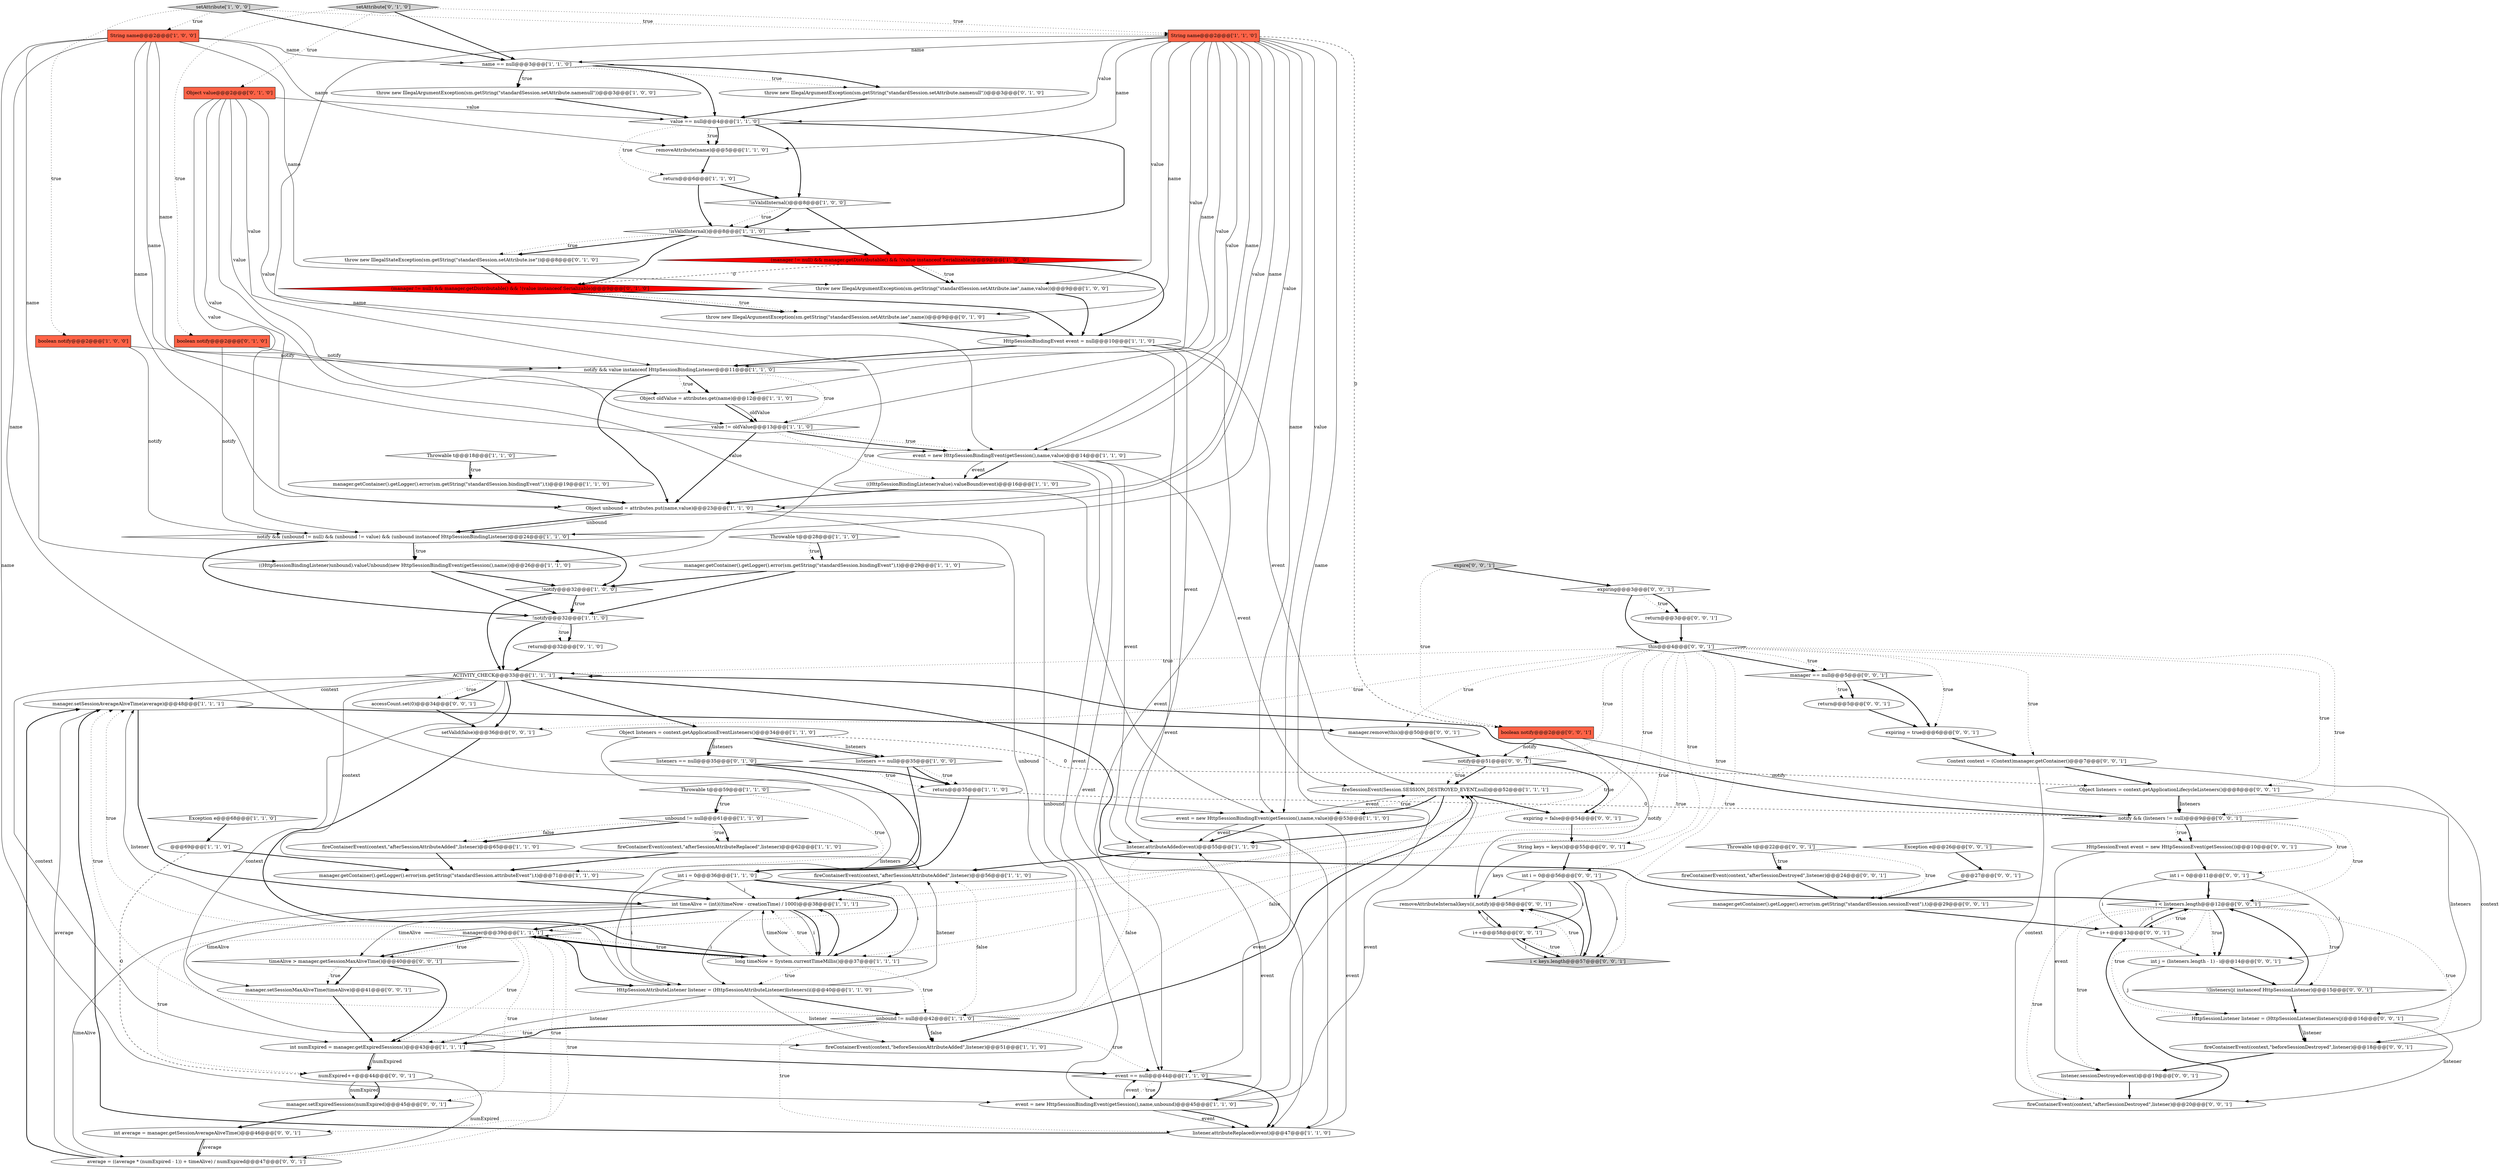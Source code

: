 digraph {
26 [style = filled, label = "((HttpSessionBindingListener)unbound).valueUnbound(new HttpSessionBindingEvent(getSession(),name))@@@26@@@['1', '1', '0']", fillcolor = white, shape = ellipse image = "AAA0AAABBB1BBB"];
27 [style = filled, label = "event = new HttpSessionBindingEvent(getSession(),name,value)@@@14@@@['1', '1', '0']", fillcolor = white, shape = ellipse image = "AAA0AAABBB1BBB"];
67 [style = filled, label = "expire['0', '0', '1']", fillcolor = lightgray, shape = diamond image = "AAA0AAABBB3BBB"];
22 [style = filled, label = "notify && value instanceof HttpSessionBindingListener@@@11@@@['1', '1', '0']", fillcolor = white, shape = diamond image = "AAA0AAABBB1BBB"];
25 [style = filled, label = "HttpSessionBindingEvent event = null@@@10@@@['1', '1', '0']", fillcolor = white, shape = ellipse image = "AAA0AAABBB1BBB"];
98 [style = filled, label = "i++@@@13@@@['0', '0', '1']", fillcolor = white, shape = ellipse image = "AAA0AAABBB3BBB"];
39 [style = filled, label = "Throwable t@@@28@@@['1', '1', '0']", fillcolor = white, shape = diamond image = "AAA0AAABBB1BBB"];
100 [style = filled, label = "removeAttributeInternal(keys(i(,notify)@@@58@@@['0', '0', '1']", fillcolor = white, shape = ellipse image = "AAA0AAABBB3BBB"];
24 [style = filled, label = "notify && (unbound != null) && (unbound != value) && (unbound instanceof HttpSessionBindingListener)@@@24@@@['1', '1', '0']", fillcolor = white, shape = diamond image = "AAA0AAABBB1BBB"];
10 [style = filled, label = "value == null@@@4@@@['1', '1', '0']", fillcolor = white, shape = diamond image = "AAA0AAABBB1BBB"];
12 [style = filled, label = "event = new HttpSessionBindingEvent(getSession(),name,unbound)@@@45@@@['1', '1', '0']", fillcolor = white, shape = ellipse image = "AAA0AAABBB1BBB"];
4 [style = filled, label = "Throwable t@@@18@@@['1', '1', '0']", fillcolor = white, shape = diamond image = "AAA0AAABBB1BBB"];
1 [style = filled, label = "String name@@@2@@@['1', '0', '0']", fillcolor = tomato, shape = box image = "AAA0AAABBB1BBB"];
41 [style = filled, label = "return@@@35@@@['1', '1', '0']", fillcolor = white, shape = ellipse image = "AAA0AAABBB1BBB"];
5 [style = filled, label = "ACTIVITY_CHECK@@@33@@@['1', '1', '1']", fillcolor = white, shape = diamond image = "AAA0AAABBB1BBB"];
31 [style = filled, label = "manager.setSessionAverageAliveTime(average)@@@48@@@['1', '1', '1']", fillcolor = white, shape = ellipse image = "AAA0AAABBB1BBB"];
38 [style = filled, label = "(manager != null) && manager.getDistributable() && !(value instanceof Serializable)@@@9@@@['1', '0', '0']", fillcolor = red, shape = diamond image = "AAA1AAABBB1BBB"];
2 [style = filled, label = "manager.getContainer().getLogger().error(sm.getString(\"standardSession.bindingEvent\"),t)@@@29@@@['1', '1', '0']", fillcolor = white, shape = ellipse image = "AAA0AAABBB1BBB"];
9 [style = filled, label = "throw new IllegalArgumentException(sm.getString(\"standardSession.setAttribute.namenull\"))@@@3@@@['1', '0', '0']", fillcolor = white, shape = ellipse image = "AAA0AAABBB1BBB"];
0 [style = filled, label = "boolean notify@@@2@@@['1', '0', '0']", fillcolor = tomato, shape = box image = "AAA0AAABBB1BBB"];
45 [style = filled, label = "value != oldValue@@@13@@@['1', '1', '0']", fillcolor = white, shape = diamond image = "AAA0AAABBB1BBB"];
40 [style = filled, label = "int i = 0@@@36@@@['1', '1', '0']", fillcolor = white, shape = ellipse image = "AAA0AAABBB1BBB"];
105 [style = filled, label = "int i = 0@@@56@@@['0', '0', '1']", fillcolor = white, shape = ellipse image = "AAA0AAABBB3BBB"];
58 [style = filled, label = "throw new IllegalStateException(sm.getString(\"standardSession.setAttribute.ise\"))@@@8@@@['0', '1', '0']", fillcolor = white, shape = ellipse image = "AAA0AAABBB2BBB"];
72 [style = filled, label = "manager == null@@@5@@@['0', '0', '1']", fillcolor = white, shape = diamond image = "AAA0AAABBB3BBB"];
81 [style = filled, label = "manager.remove(this)@@@50@@@['0', '0', '1']", fillcolor = white, shape = ellipse image = "AAA0AAABBB3BBB"];
34 [style = filled, label = "fireContainerEvent(context,\"afterSessionAttributeAdded\",listener)@@@65@@@['1', '1', '0']", fillcolor = white, shape = ellipse image = "AAA0AAABBB1BBB"];
47 [style = filled, label = "removeAttribute(name)@@@5@@@['1', '1', '0']", fillcolor = white, shape = ellipse image = "AAA0AAABBB1BBB"];
50 [style = filled, label = "int numExpired = manager.getExpiredSessions()@@@43@@@['1', '1', '1']", fillcolor = white, shape = ellipse image = "AAA0AAABBB1BBB"];
23 [style = filled, label = "@@@69@@@['1', '1', '0']", fillcolor = white, shape = ellipse image = "AAA0AAABBB1BBB"];
96 [style = filled, label = "String keys = keys()@@@55@@@['0', '0', '1']", fillcolor = white, shape = ellipse image = "AAA0AAABBB3BBB"];
51 [style = filled, label = "Exception e@@@68@@@['1', '1', '0']", fillcolor = white, shape = diamond image = "AAA0AAABBB1BBB"];
43 [style = filled, label = "manager.getContainer().getLogger().error(sm.getString(\"standardSession.attributeEvent\"),t)@@@71@@@['1', '1', '0']", fillcolor = white, shape = ellipse image = "AAA0AAABBB1BBB"];
84 [style = filled, label = "average = ((average * (numExpired - 1)) + timeAlive) / numExpired@@@47@@@['0', '0', '1']", fillcolor = white, shape = ellipse image = "AAA0AAABBB3BBB"];
99 [style = filled, label = "i < keys.length@@@57@@@['0', '0', '1']", fillcolor = lightgray, shape = diamond image = "AAA0AAABBB3BBB"];
6 [style = filled, label = "fireContainerEvent(context,\"afterSessionAttributeAdded\",listener)@@@56@@@['1', '1', '0']", fillcolor = white, shape = ellipse image = "AAA0AAABBB1BBB"];
20 [style = filled, label = "unbound != null@@@61@@@['1', '1', '0']", fillcolor = white, shape = diamond image = "AAA0AAABBB1BBB"];
56 [style = filled, label = "return@@@32@@@['0', '1', '0']", fillcolor = white, shape = ellipse image = "AAA0AAABBB2BBB"];
53 [style = filled, label = "setAttribute['1', '0', '0']", fillcolor = lightgray, shape = diamond image = "AAA0AAABBB1BBB"];
90 [style = filled, label = "int average = manager.getSessionAverageAliveTime()@@@46@@@['0', '0', '1']", fillcolor = white, shape = ellipse image = "AAA0AAABBB3BBB"];
52 [style = filled, label = "listener.attributeReplaced(event)@@@47@@@['1', '1', '0']", fillcolor = white, shape = ellipse image = "AAA0AAABBB1BBB"];
85 [style = filled, label = "HttpSessionEvent event = new HttpSessionEvent(getSession())@@@10@@@['0', '0', '1']", fillcolor = white, shape = ellipse image = "AAA0AAABBB3BBB"];
101 [style = filled, label = "expiring = false@@@54@@@['0', '0', '1']", fillcolor = white, shape = ellipse image = "AAA0AAABBB3BBB"];
33 [style = filled, label = "fireSessionEvent(Session.SESSION_DESTROYED_EVENT,null)@@@52@@@['1', '1', '1']", fillcolor = white, shape = ellipse image = "AAA0AAABBB1BBB"];
55 [style = filled, label = "boolean notify@@@2@@@['0', '1', '0']", fillcolor = tomato, shape = box image = "AAA0AAABBB2BBB"];
88 [style = filled, label = "Object listeners = context.getApplicationLifecycleListeners()@@@8@@@['0', '0', '1']", fillcolor = white, shape = ellipse image = "AAA0AAABBB3BBB"];
102 [style = filled, label = "Exception e@@@26@@@['0', '0', '1']", fillcolor = white, shape = diamond image = "AAA0AAABBB3BBB"];
13 [style = filled, label = "fireContainerEvent(context,\"afterSessionAttributeReplaced\",listener)@@@62@@@['1', '1', '0']", fillcolor = white, shape = ellipse image = "AAA0AAABBB1BBB"];
80 [style = filled, label = "fireContainerEvent(context,\"afterSessionDestroyed\",listener)@@@20@@@['0', '0', '1']", fillcolor = white, shape = ellipse image = "AAA0AAABBB3BBB"];
73 [style = filled, label = "return@@@5@@@['0', '0', '1']", fillcolor = white, shape = ellipse image = "AAA0AAABBB3BBB"];
3 [style = filled, label = "manager@@@39@@@['1', '1', '1']", fillcolor = white, shape = diamond image = "AAA0AAABBB1BBB"];
68 [style = filled, label = "@@@27@@@['0', '0', '1']", fillcolor = white, shape = ellipse image = "AAA0AAABBB3BBB"];
8 [style = filled, label = "Object oldValue = attributes.get(name)@@@12@@@['1', '1', '0']", fillcolor = white, shape = ellipse image = "AAA0AAABBB1BBB"];
44 [style = filled, label = "listener.attributeAdded(event)@@@55@@@['1', '1', '0']", fillcolor = white, shape = ellipse image = "AAA0AAABBB1BBB"];
104 [style = filled, label = "manager.getContainer().getLogger().error(sm.getString(\"standardSession.sessionEvent\"),t)@@@29@@@['0', '0', '1']", fillcolor = white, shape = ellipse image = "AAA0AAABBB3BBB"];
97 [style = filled, label = "fireContainerEvent(context,\"beforeSessionDestroyed\",listener)@@@18@@@['0', '0', '1']", fillcolor = white, shape = ellipse image = "AAA0AAABBB3BBB"];
17 [style = filled, label = "event == null@@@44@@@['1', '1', '0']", fillcolor = white, shape = diamond image = "AAA0AAABBB1BBB"];
63 [style = filled, label = "setAttribute['0', '1', '0']", fillcolor = lightgray, shape = diamond image = "AAA0AAABBB2BBB"];
7 [style = filled, label = "long timeNow = System.currentTimeMillis()@@@37@@@['1', '1', '1']", fillcolor = white, shape = ellipse image = "AAA0AAABBB1BBB"];
57 [style = filled, label = "throw new IllegalArgumentException(sm.getString(\"standardSession.setAttribute.namenull\"))@@@3@@@['0', '1', '0']", fillcolor = white, shape = ellipse image = "AAA0AAABBB2BBB"];
64 [style = filled, label = "int i = 0@@@11@@@['0', '0', '1']", fillcolor = white, shape = ellipse image = "AAA0AAABBB3BBB"];
28 [style = filled, label = "listeners == null@@@35@@@['1', '0', '0']", fillcolor = white, shape = diamond image = "AAA0AAABBB1BBB"];
75 [style = filled, label = "Throwable t@@@22@@@['0', '0', '1']", fillcolor = white, shape = diamond image = "AAA0AAABBB3BBB"];
77 [style = filled, label = "this@@@4@@@['0', '0', '1']", fillcolor = white, shape = diamond image = "AAA0AAABBB3BBB"];
71 [style = filled, label = "!(listeners(j( instanceof HttpSessionListener)@@@15@@@['0', '0', '1']", fillcolor = white, shape = diamond image = "AAA0AAABBB3BBB"];
74 [style = filled, label = "return@@@3@@@['0', '0', '1']", fillcolor = white, shape = ellipse image = "AAA0AAABBB3BBB"];
89 [style = filled, label = "notify@@@51@@@['0', '0', '1']", fillcolor = white, shape = diamond image = "AAA0AAABBB3BBB"];
37 [style = filled, label = "fireContainerEvent(context,\"beforeSessionAttributeAdded\",listener)@@@51@@@['1', '1', '0']", fillcolor = white, shape = ellipse image = "AAA0AAABBB1BBB"];
93 [style = filled, label = "expiring@@@3@@@['0', '0', '1']", fillcolor = white, shape = diamond image = "AAA0AAABBB3BBB"];
70 [style = filled, label = "setValid(false)@@@36@@@['0', '0', '1']", fillcolor = white, shape = ellipse image = "AAA0AAABBB3BBB"];
62 [style = filled, label = "(manager != null) && manager.getDistributable() && !(value instanceof Serializable)@@@9@@@['0', '1', '0']", fillcolor = red, shape = diamond image = "AAA1AAABBB2BBB"];
82 [style = filled, label = "i < listeners.length@@@12@@@['0', '0', '1']", fillcolor = white, shape = diamond image = "AAA0AAABBB3BBB"];
79 [style = filled, label = "expiring = true@@@6@@@['0', '0', '1']", fillcolor = white, shape = ellipse image = "AAA0AAABBB3BBB"];
46 [style = filled, label = "!notify@@@32@@@['1', '1', '0']", fillcolor = white, shape = diamond image = "AAA0AAABBB1BBB"];
61 [style = filled, label = "throw new IllegalArgumentException(sm.getString(\"standardSession.setAttribute.iae\",name))@@@9@@@['0', '1', '0']", fillcolor = white, shape = ellipse image = "AAA0AAABBB2BBB"];
29 [style = filled, label = "!isValidInternal()@@@8@@@['1', '0', '0']", fillcolor = white, shape = diamond image = "AAA0AAABBB1BBB"];
87 [style = filled, label = "manager.setExpiredSessions(numExpired)@@@45@@@['0', '0', '1']", fillcolor = white, shape = ellipse image = "AAA0AAABBB3BBB"];
91 [style = filled, label = "notify && (listeners != null)@@@9@@@['0', '0', '1']", fillcolor = white, shape = diamond image = "AAA0AAABBB3BBB"];
30 [style = filled, label = "!notify@@@32@@@['1', '0', '0']", fillcolor = white, shape = diamond image = "AAA0AAABBB1BBB"];
36 [style = filled, label = "Throwable t@@@59@@@['1', '1', '0']", fillcolor = white, shape = diamond image = "AAA0AAABBB1BBB"];
49 [style = filled, label = "!isValidInternal()@@@8@@@['1', '1', '0']", fillcolor = white, shape = diamond image = "AAA0AAABBB1BBB"];
69 [style = filled, label = "HttpSessionListener listener = (HttpSessionListener)listeners(j(@@@16@@@['0', '0', '1']", fillcolor = white, shape = ellipse image = "AAA0AAABBB3BBB"];
42 [style = filled, label = "String name@@@2@@@['1', '1', '0']", fillcolor = tomato, shape = box image = "AAA0AAABBB1BBB"];
66 [style = filled, label = "i++@@@58@@@['0', '0', '1']", fillcolor = white, shape = ellipse image = "AAA0AAABBB3BBB"];
76 [style = filled, label = "listener.sessionDestroyed(event)@@@19@@@['0', '0', '1']", fillcolor = white, shape = ellipse image = "AAA0AAABBB3BBB"];
92 [style = filled, label = "accessCount.set(0)@@@34@@@['0', '0', '1']", fillcolor = white, shape = ellipse image = "AAA0AAABBB3BBB"];
83 [style = filled, label = "timeAlive > manager.getSessionMaxAliveTime()@@@40@@@['0', '0', '1']", fillcolor = white, shape = diamond image = "AAA0AAABBB3BBB"];
86 [style = filled, label = "numExpired++@@@44@@@['0', '0', '1']", fillcolor = white, shape = ellipse image = "AAA0AAABBB3BBB"];
21 [style = filled, label = "event = new HttpSessionBindingEvent(getSession(),name,value)@@@53@@@['1', '1', '0']", fillcolor = white, shape = ellipse image = "AAA0AAABBB1BBB"];
32 [style = filled, label = "return@@@6@@@['1', '1', '0']", fillcolor = white, shape = ellipse image = "AAA0AAABBB1BBB"];
48 [style = filled, label = "int timeAlive = (int)((timeNow - creationTime) / 1000)@@@38@@@['1', '1', '1']", fillcolor = white, shape = ellipse image = "AAA0AAABBB1BBB"];
65 [style = filled, label = "int j = (listeners.length - 1) - i@@@14@@@['0', '0', '1']", fillcolor = white, shape = ellipse image = "AAA0AAABBB3BBB"];
60 [style = filled, label = "listeners == null@@@35@@@['0', '1', '0']", fillcolor = white, shape = diamond image = "AAA0AAABBB2BBB"];
15 [style = filled, label = "((HttpSessionBindingListener)value).valueBound(event)@@@16@@@['1', '1', '0']", fillcolor = white, shape = ellipse image = "AAA0AAABBB1BBB"];
95 [style = filled, label = "manager.setSessionMaxAliveTime(timeAlive)@@@41@@@['0', '0', '1']", fillcolor = white, shape = ellipse image = "AAA0AAABBB3BBB"];
103 [style = filled, label = "Context context = (Context)manager.getContainer()@@@7@@@['0', '0', '1']", fillcolor = white, shape = ellipse image = "AAA0AAABBB3BBB"];
19 [style = filled, label = "Object listeners = context.getApplicationEventListeners()@@@34@@@['1', '1', '0']", fillcolor = white, shape = ellipse image = "AAA0AAABBB1BBB"];
14 [style = filled, label = "Object unbound = attributes.put(name,value)@@@23@@@['1', '1', '0']", fillcolor = white, shape = ellipse image = "AAA0AAABBB1BBB"];
35 [style = filled, label = "throw new IllegalArgumentException(sm.getString(\"standardSession.setAttribute.iae\",name,value))@@@9@@@['1', '0', '0']", fillcolor = white, shape = ellipse image = "AAA0AAABBB1BBB"];
94 [style = filled, label = "boolean notify@@@2@@@['0', '0', '1']", fillcolor = tomato, shape = box image = "AAA0AAABBB3BBB"];
78 [style = filled, label = "fireContainerEvent(context,\"afterSessionDestroyed\",listener)@@@24@@@['0', '0', '1']", fillcolor = white, shape = ellipse image = "AAA0AAABBB3BBB"];
18 [style = filled, label = "name == null@@@3@@@['1', '1', '0']", fillcolor = white, shape = diamond image = "AAA0AAABBB1BBB"];
11 [style = filled, label = "manager.getContainer().getLogger().error(sm.getString(\"standardSession.bindingEvent\"),t)@@@19@@@['1', '1', '0']", fillcolor = white, shape = ellipse image = "AAA0AAABBB1BBB"];
54 [style = filled, label = "unbound != null@@@42@@@['1', '1', '0']", fillcolor = white, shape = diamond image = "AAA0AAABBB1BBB"];
59 [style = filled, label = "Object value@@@2@@@['0', '1', '0']", fillcolor = tomato, shape = box image = "AAA0AAABBB2BBB"];
16 [style = filled, label = "HttpSessionAttributeListener listener = (HttpSessionAttributeListener)listeners(i(@@@40@@@['1', '1', '0']", fillcolor = white, shape = ellipse image = "AAA0AAABBB1BBB"];
45->27 [style = dotted, label="true"];
103->80 [style = solid, label="context"];
14->24 [style = bold, label=""];
16->31 [style = solid, label="listener"];
69->97 [style = solid, label="listener"];
77->91 [style = dotted, label="true"];
96->100 [style = solid, label="keys"];
45->15 [style = dotted, label="true"];
68->104 [style = bold, label=""];
7->54 [style = dotted, label="true"];
19->60 [style = bold, label=""];
48->3 [style = bold, label=""];
98->82 [style = solid, label="i"];
25->22 [style = bold, label=""];
11->14 [style = bold, label=""];
46->5 [style = bold, label=""];
50->86 [style = bold, label=""];
27->33 [style = solid, label="event"];
80->98 [style = bold, label=""];
54->37 [style = dotted, label="false"];
62->61 [style = bold, label=""];
29->49 [style = dotted, label="true"];
93->74 [style = dotted, label="true"];
12->17 [style = solid, label="event"];
77->7 [style = dotted, label="true"];
98->65 [style = solid, label="i"];
45->27 [style = bold, label=""];
40->7 [style = solid, label="i"];
75->104 [style = dotted, label="true"];
82->5 [style = bold, label=""];
83->95 [style = bold, label=""];
9->10 [style = bold, label=""];
3->16 [style = bold, label=""];
7->48 [style = bold, label=""];
5->92 [style = dotted, label="true"];
77->81 [style = dotted, label="true"];
25->33 [style = solid, label="event"];
10->32 [style = dotted, label="true"];
42->14 [style = solid, label="value"];
5->31 [style = solid, label="context"];
64->82 [style = solid, label="i"];
86->87 [style = solid, label="numExpired"];
77->72 [style = dotted, label="true"];
54->52 [style = dotted, label="true"];
91->82 [style = dotted, label="true"];
36->20 [style = dotted, label="true"];
3->90 [style = dotted, label="true"];
99->100 [style = dotted, label="true"];
22->8 [style = bold, label=""];
24->30 [style = bold, label=""];
54->31 [style = dotted, label="true"];
7->48 [style = solid, label="timeNow"];
21->52 [style = solid, label="event"];
61->25 [style = bold, label=""];
82->97 [style = dotted, label="true"];
58->62 [style = bold, label=""];
90->84 [style = bold, label=""];
10->47 [style = dotted, label="true"];
104->98 [style = bold, label=""];
59->14 [style = solid, label="value"];
84->31 [style = bold, label=""];
77->88 [style = dotted, label="true"];
27->15 [style = bold, label=""];
30->46 [style = bold, label=""];
84->31 [style = solid, label="average"];
31->48 [style = bold, label=""];
54->37 [style = bold, label=""];
30->46 [style = dotted, label="true"];
72->73 [style = bold, label=""];
7->16 [style = dotted, label="true"];
42->21 [style = solid, label="name"];
97->76 [style = bold, label=""];
20->13 [style = dotted, label="true"];
31->81 [style = bold, label=""];
19->28 [style = bold, label=""];
16->37 [style = solid, label="listener"];
37->33 [style = bold, label=""];
102->68 [style = bold, label=""];
0->22 [style = solid, label="notify"];
33->44 [style = bold, label=""];
42->61 [style = solid, label="name"];
75->78 [style = bold, label=""];
42->18 [style = solid, label="name"];
83->95 [style = dotted, label="true"];
42->27 [style = solid, label="value"];
64->98 [style = solid, label="i"];
48->84 [style = solid, label="timeAlive"];
60->41 [style = dotted, label="true"];
24->46 [style = bold, label=""];
81->89 [style = bold, label=""];
14->54 [style = solid, label="unbound"];
48->7 [style = solid, label="i"];
42->8 [style = solid, label="name"];
82->98 [style = dotted, label="true"];
26->46 [style = bold, label=""];
94->91 [style = solid, label="notify"];
21->44 [style = bold, label=""];
39->2 [style = dotted, label="true"];
98->82 [style = bold, label=""];
14->24 [style = solid, label="unbound"];
53->0 [style = dotted, label="true"];
63->18 [style = bold, label=""];
94->100 [style = solid, label="notify"];
51->23 [style = bold, label=""];
49->58 [style = bold, label=""];
20->34 [style = bold, label=""];
32->49 [style = bold, label=""];
42->14 [style = solid, label="name"];
62->25 [style = bold, label=""];
76->80 [style = bold, label=""];
85->64 [style = bold, label=""];
89->33 [style = bold, label=""];
41->91 [style = dashed, label="0"];
40->16 [style = solid, label="i"];
12->33 [style = solid, label="event"];
62->61 [style = dotted, label="true"];
49->38 [style = bold, label=""];
73->79 [style = bold, label=""];
42->47 [style = solid, label="name"];
60->41 [style = bold, label=""];
59->24 [style = solid, label="value"];
49->62 [style = bold, label=""];
64->65 [style = solid, label="i"];
77->5 [style = dotted, label="true"];
27->52 [style = solid, label="event"];
42->10 [style = solid, label="value"];
86->84 [style = solid, label="numExpired"];
42->35 [style = solid, label="value"];
1->27 [style = solid, label="name"];
1->47 [style = solid, label="name"];
82->76 [style = dotted, label="true"];
45->14 [style = bold, label=""];
82->69 [style = dotted, label="true"];
69->97 [style = bold, label=""];
42->94 [style = dashed, label="0"];
3->7 [style = bold, label=""];
24->26 [style = dotted, label="true"];
72->73 [style = dotted, label="true"];
3->83 [style = bold, label=""];
13->43 [style = bold, label=""];
67->94 [style = dotted, label="true"];
18->9 [style = bold, label=""];
89->101 [style = bold, label=""];
74->77 [style = bold, label=""];
63->42 [style = dotted, label="true"];
38->25 [style = bold, label=""];
48->95 [style = solid, label="timeAlive"];
59->22 [style = solid, label="value"];
29->38 [style = bold, label=""];
70->7 [style = bold, label=""];
59->45 [style = solid, label="value"];
54->33 [style = dotted, label="false"];
82->71 [style = dotted, label="true"];
77->105 [style = dotted, label="true"];
0->24 [style = solid, label="notify"];
91->5 [style = bold, label=""];
22->14 [style = bold, label=""];
38->35 [style = bold, label=""];
91->64 [style = dotted, label="true"];
10->49 [style = bold, label=""];
28->41 [style = dotted, label="true"];
6->48 [style = bold, label=""];
42->12 [style = solid, label="name"];
88->91 [style = solid, label="listeners"];
64->82 [style = bold, label=""];
17->52 [style = bold, label=""];
21->33 [style = solid, label="event"];
46->56 [style = bold, label=""];
3->84 [style = dotted, label="true"];
20->13 [style = bold, label=""];
93->77 [style = bold, label=""];
15->14 [style = bold, label=""];
85->76 [style = solid, label="event"];
1->35 [style = solid, label="name"];
69->80 [style = solid, label="listener"];
16->50 [style = solid, label="listener"];
63->59 [style = dotted, label="true"];
54->44 [style = dotted, label="false"];
1->12 [style = solid, label="name"];
27->17 [style = solid, label="event"];
14->12 [style = solid, label="unbound"];
105->66 [style = solid, label="i"];
1->14 [style = solid, label="name"];
82->65 [style = dotted, label="true"];
50->17 [style = bold, label=""];
23->43 [style = bold, label=""];
4->11 [style = dotted, label="true"];
56->5 [style = bold, label=""];
40->48 [style = solid, label="i"];
87->90 [style = bold, label=""];
48->16 [style = solid, label="i"];
105->100 [style = solid, label="i"];
59->21 [style = solid, label="value"];
29->49 [style = bold, label=""];
65->71 [style = bold, label=""];
67->93 [style = bold, label=""];
28->41 [style = bold, label=""];
27->15 [style = solid, label="event"];
53->42 [style = dotted, label="true"];
77->79 [style = dotted, label="true"];
35->25 [style = bold, label=""];
63->55 [style = dotted, label="true"];
5->19 [style = bold, label=""];
16->54 [style = bold, label=""];
24->26 [style = bold, label=""];
105->99 [style = solid, label="i"];
101->96 [style = bold, label=""];
99->100 [style = bold, label=""];
54->50 [style = dotted, label="true"];
17->12 [style = bold, label=""];
47->32 [style = bold, label=""];
33->21 [style = dotted, label="true"];
93->74 [style = bold, label=""];
38->62 [style = dashed, label="0"];
18->10 [style = bold, label=""];
17->12 [style = dotted, label="true"];
41->40 [style = bold, label=""];
30->5 [style = bold, label=""];
79->103 [style = bold, label=""];
19->60 [style = solid, label="listeners"];
59->27 [style = solid, label="value"];
48->83 [style = solid, label="timeAlive"];
77->99 [style = dotted, label="true"];
18->9 [style = dotted, label="true"];
8->45 [style = bold, label=""];
39->2 [style = bold, label=""];
18->57 [style = bold, label=""];
21->44 [style = solid, label="event"];
42->27 [style = solid, label="name"];
7->48 [style = dotted, label="true"];
18->57 [style = dotted, label="true"];
77->103 [style = dotted, label="true"];
78->104 [style = bold, label=""];
5->92 [style = bold, label=""];
46->56 [style = dotted, label="true"];
48->7 [style = bold, label=""];
33->101 [style = bold, label=""];
3->86 [style = dotted, label="true"];
3->83 [style = dotted, label="true"];
1->26 [style = solid, label="name"];
34->43 [style = bold, label=""];
77->96 [style = dotted, label="true"];
1->21 [style = solid, label="name"];
77->101 [style = dotted, label="true"];
16->6 [style = solid, label="listener"];
25->44 [style = solid, label="event"];
95->50 [style = bold, label=""];
75->78 [style = dotted, label="true"];
20->34 [style = dotted, label="false"];
77->70 [style = dotted, label="true"];
12->52 [style = solid, label="event"];
3->87 [style = dotted, label="true"];
42->24 [style = solid, label="value"];
83->50 [style = bold, label=""];
2->46 [style = bold, label=""];
5->70 [style = bold, label=""];
44->6 [style = bold, label=""];
28->40 [style = bold, label=""];
3->50 [style = dotted, label="true"];
103->88 [style = bold, label=""];
91->85 [style = bold, label=""];
36->20 [style = bold, label=""];
53->18 [style = bold, label=""];
43->48 [style = bold, label=""];
12->44 [style = solid, label="event"];
25->52 [style = solid, label="event"];
49->58 [style = dotted, label="true"];
91->85 [style = dotted, label="true"];
8->45 [style = solid, label="oldValue"];
82->65 [style = bold, label=""];
5->50 [style = solid, label="context"];
5->6 [style = solid, label="context"];
1->18 [style = solid, label="name"];
77->72 [style = bold, label=""];
53->1 [style = dotted, label="true"];
66->99 [style = bold, label=""];
100->66 [style = bold, label=""];
65->69 [style = solid, label="j"];
94->89 [style = solid, label="notify"];
90->84 [style = solid, label="average"];
22->45 [style = dotted, label="true"];
1->8 [style = solid, label="name"];
19->16 [style = solid, label="listeners"];
5->37 [style = solid, label="context"];
21->17 [style = solid, label="event"];
103->97 [style = solid, label="context"];
50->86 [style = solid, label="numExpired"];
26->30 [style = bold, label=""];
7->3 [style = bold, label=""];
32->29 [style = bold, label=""];
55->22 [style = solid, label="notify"];
77->48 [style = dotted, label="true"];
54->50 [style = bold, label=""];
71->69 [style = bold, label=""];
25->17 [style = solid, label="event"];
86->87 [style = bold, label=""];
19->28 [style = solid, label="listeners"];
19->88 [style = dashed, label="0"];
22->8 [style = dotted, label="true"];
40->7 [style = bold, label=""];
36->43 [style = dotted, label="true"];
27->44 [style = solid, label="event"];
10->29 [style = bold, label=""];
71->82 [style = bold, label=""];
42->22 [style = solid, label="value"];
66->99 [style = solid, label="i"];
38->35 [style = dotted, label="true"];
7->3 [style = dotted, label="true"];
54->17 [style = dotted, label="true"];
60->40 [style = bold, label=""];
92->70 [style = bold, label=""];
96->105 [style = bold, label=""];
88->69 [style = solid, label="listeners"];
105->99 [style = bold, label=""];
23->86 [style = dashed, label="0"];
52->31 [style = bold, label=""];
10->47 [style = bold, label=""];
88->91 [style = bold, label=""];
3->31 [style = dotted, label="true"];
72->79 [style = bold, label=""];
55->24 [style = solid, label="notify"];
82->80 [style = dotted, label="true"];
12->52 [style = bold, label=""];
59->10 [style = solid, label="value"];
77->89 [style = dotted, label="true"];
2->30 [style = bold, label=""];
99->66 [style = dotted, label="true"];
42->45 [style = solid, label="value"];
42->26 [style = solid, label="name"];
4->11 [style = bold, label=""];
33->21 [style = bold, label=""];
89->33 [style = dotted, label="true"];
66->100 [style = solid, label="i"];
57->10 [style = bold, label=""];
54->6 [style = dotted, label="false"];
42->21 [style = solid, label="value"];
77->3 [style = dotted, label="true"];
}
